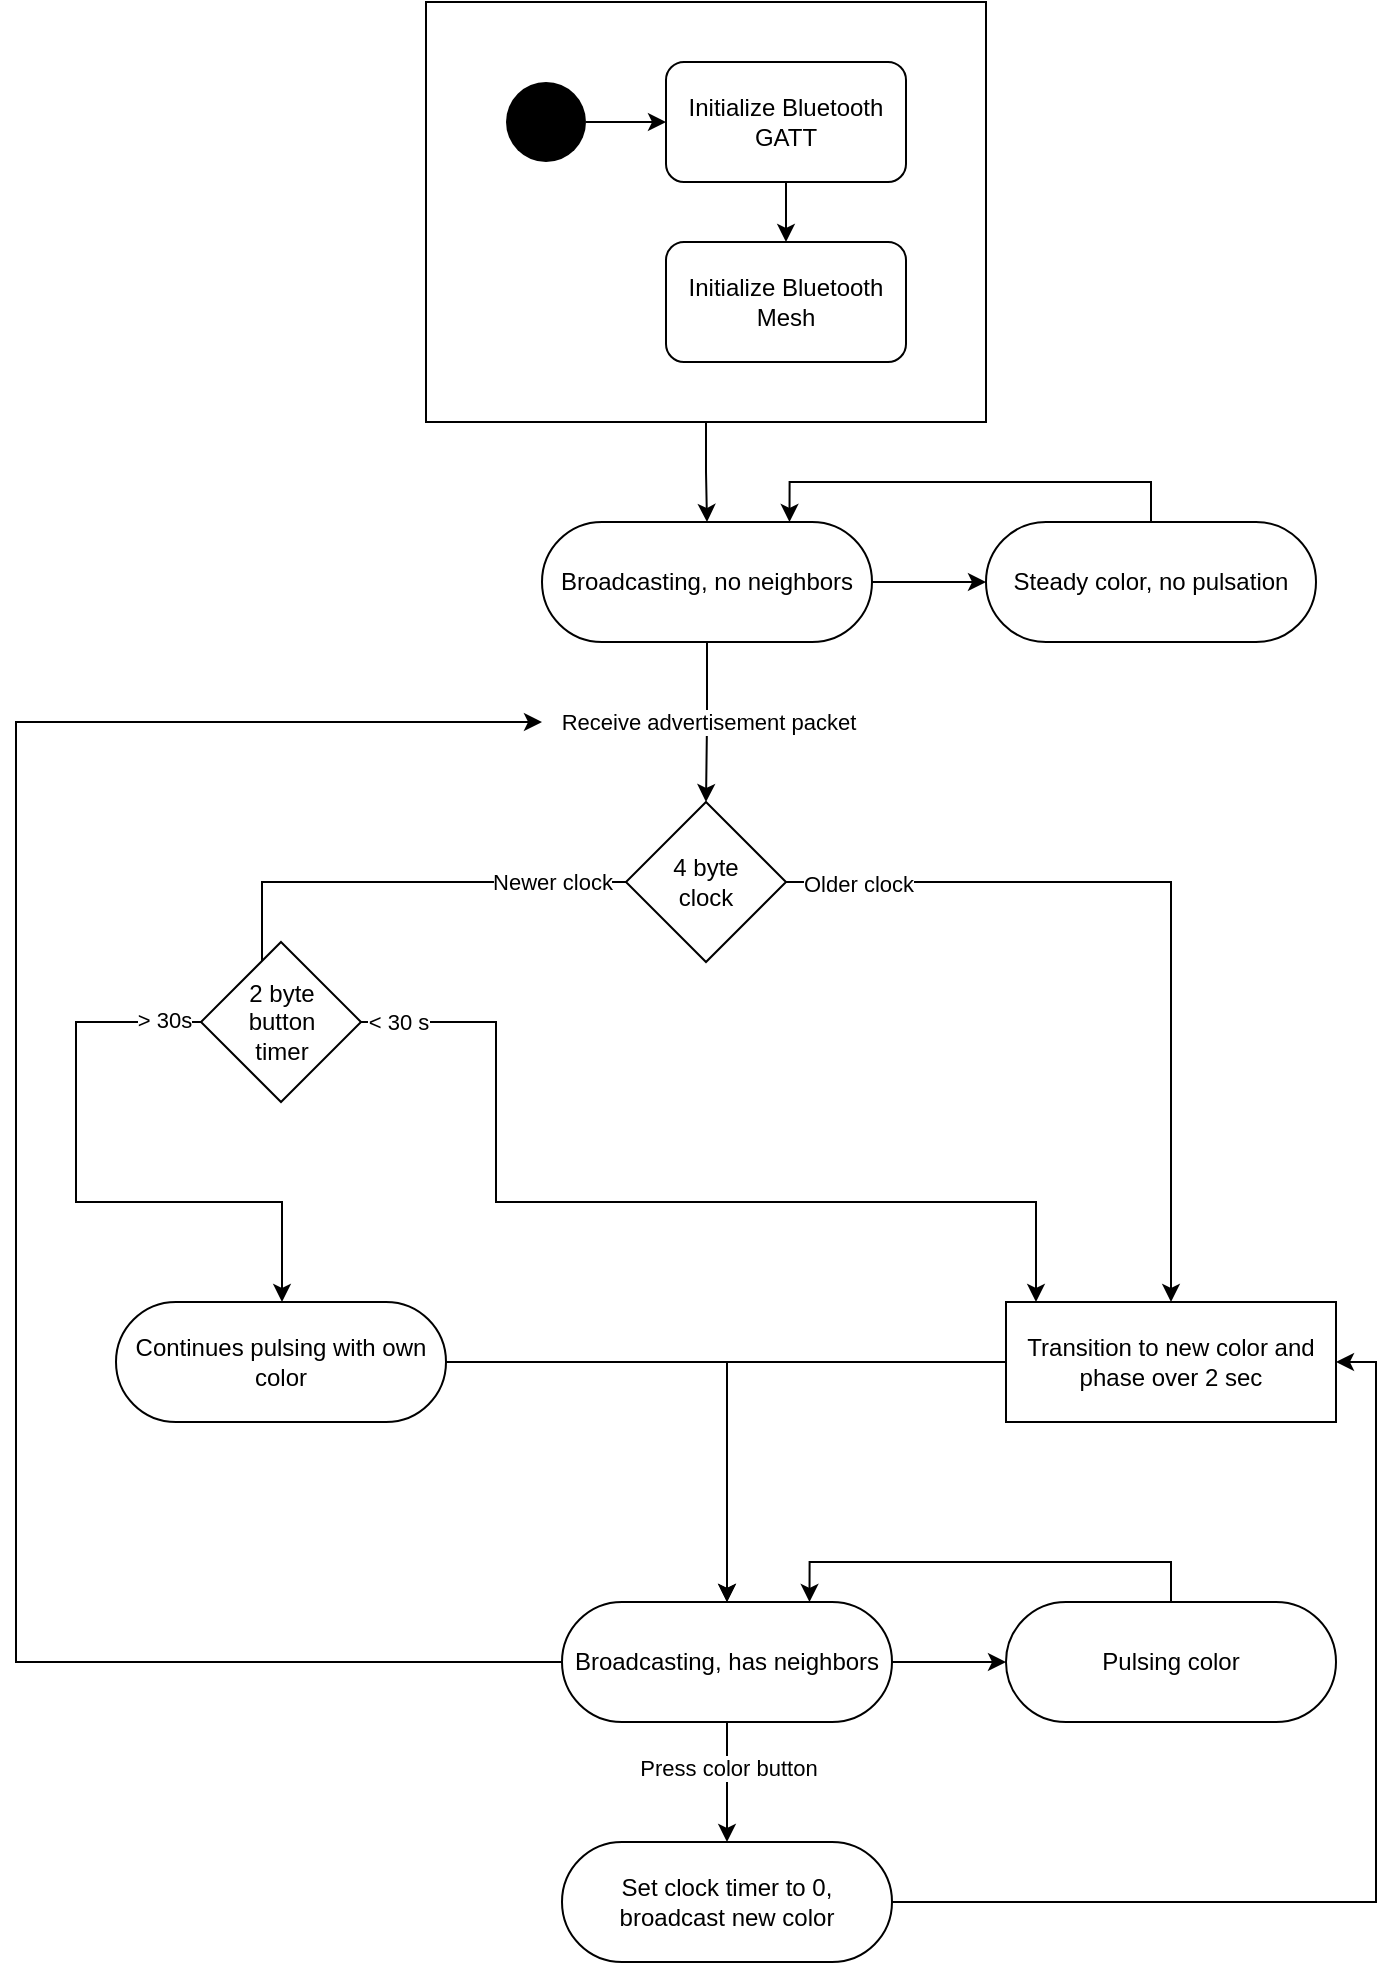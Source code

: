 <mxfile version="14.7.10" type="device"><diagram id="XqHEbl6Lke_oaZI0eSxx" name="Page-1"><mxGraphModel dx="1248" dy="1027" grid="1" gridSize="10" guides="1" tooltips="1" connect="1" arrows="1" fold="1" page="1" pageScale="1" pageWidth="850" pageHeight="1100" math="0" shadow="0"><root><mxCell id="0"/><mxCell id="1" parent="0"/><mxCell id="BeK0pdrklUG_2loCE2hh-11" style="edgeStyle=orthogonalEdgeStyle;rounded=0;orthogonalLoop=1;jettySize=auto;html=1;" parent="1" source="BeK0pdrklUG_2loCE2hh-9" target="BeK0pdrklUG_2loCE2hh-10" edge="1"><mxGeometry relative="1" as="geometry"/></mxCell><mxCell id="BeK0pdrklUG_2loCE2hh-9" value="" style="rounded=0;whiteSpace=wrap;html=1;fillColor=#FFFFFF;" parent="1" vertex="1"><mxGeometry x="285" y="20" width="280" height="210" as="geometry"/></mxCell><mxCell id="BeK0pdrklUG_2loCE2hh-4" style="edgeStyle=orthogonalEdgeStyle;rounded=0;orthogonalLoop=1;jettySize=auto;html=1;" parent="1" source="BeK0pdrklUG_2loCE2hh-1" target="BeK0pdrklUG_2loCE2hh-3" edge="1"><mxGeometry relative="1" as="geometry"/></mxCell><mxCell id="BeK0pdrklUG_2loCE2hh-1" value="" style="ellipse;whiteSpace=wrap;html=1;aspect=fixed;strokeColor=none;fillColor=#000000;" parent="1" vertex="1"><mxGeometry x="325" y="60" width="40" height="40" as="geometry"/></mxCell><mxCell id="BeK0pdrklUG_2loCE2hh-6" style="edgeStyle=orthogonalEdgeStyle;rounded=0;orthogonalLoop=1;jettySize=auto;html=1;" parent="1" source="BeK0pdrklUG_2loCE2hh-3" target="BeK0pdrklUG_2loCE2hh-5" edge="1"><mxGeometry relative="1" as="geometry"/></mxCell><mxCell id="BeK0pdrklUG_2loCE2hh-3" value="Initialize Bluetooth GATT" style="rounded=1;whiteSpace=wrap;html=1;fillColor=#FFFFFF;" parent="1" vertex="1"><mxGeometry x="405" y="50" width="120" height="60" as="geometry"/></mxCell><mxCell id="BeK0pdrklUG_2loCE2hh-5" value="Initialize Bluetooth Mesh" style="rounded=1;whiteSpace=wrap;html=1;fillColor=#FFFFFF;" parent="1" vertex="1"><mxGeometry x="405" y="140" width="120" height="60" as="geometry"/></mxCell><mxCell id="BeK0pdrklUG_2loCE2hh-20" style="edgeStyle=orthogonalEdgeStyle;rounded=0;orthogonalLoop=1;jettySize=auto;html=1;" parent="1" source="BeK0pdrklUG_2loCE2hh-10" target="BeK0pdrklUG_2loCE2hh-16" edge="1"><mxGeometry relative="1" as="geometry"/></mxCell><mxCell id="BeK0pdrklUG_2loCE2hh-28" value="Receive advertisement packet" style="edgeLabel;html=1;align=center;verticalAlign=middle;resizable=0;points=[];" parent="BeK0pdrklUG_2loCE2hh-20" vertex="1" connectable="0"><mxGeometry x="-0.18" y="3" relative="1" as="geometry"><mxPoint x="-3" y="7" as="offset"/></mxGeometry></mxCell><mxCell id="BeK0pdrklUG_2loCE2hh-35" style="edgeStyle=orthogonalEdgeStyle;rounded=0;orthogonalLoop=1;jettySize=auto;html=1;" parent="1" source="BeK0pdrklUG_2loCE2hh-10" target="BeK0pdrklUG_2loCE2hh-34" edge="1"><mxGeometry relative="1" as="geometry"/></mxCell><mxCell id="BeK0pdrklUG_2loCE2hh-10" value="Broadcasting, no neighbors" style="rounded=1;whiteSpace=wrap;html=1;fillColor=#FFFFFF;arcSize=50;" parent="1" vertex="1"><mxGeometry x="343" y="280" width="165" height="60" as="geometry"/></mxCell><mxCell id="BeK0pdrklUG_2loCE2hh-22" style="edgeStyle=orthogonalEdgeStyle;rounded=0;orthogonalLoop=1;jettySize=auto;html=1;" parent="1" source="BeK0pdrklUG_2loCE2hh-16" target="BeK0pdrklUG_2loCE2hh-21" edge="1"><mxGeometry relative="1" as="geometry"><mxPoint x="657.5" y="490" as="targetPoint"/></mxGeometry></mxCell><mxCell id="BeK0pdrklUG_2loCE2hh-23" value="Older clock" style="edgeLabel;html=1;align=center;verticalAlign=middle;resizable=0;points=[];" parent="BeK0pdrklUG_2loCE2hh-22" vertex="1" connectable="0"><mxGeometry x="0.125" relative="1" as="geometry"><mxPoint x="-157" y="-33" as="offset"/></mxGeometry></mxCell><mxCell id="BeK0pdrklUG_2loCE2hh-25" style="edgeStyle=orthogonalEdgeStyle;rounded=0;orthogonalLoop=1;jettySize=auto;html=1;entryX=0.5;entryY=0;entryDx=0;entryDy=0;" parent="1" source="BeK0pdrklUG_2loCE2hh-16" target="M4lvr-b_dhshy62xOXFF-2" edge="1"><mxGeometry relative="1" as="geometry"><Array as="points"><mxPoint x="203" y="460"/><mxPoint x="203" y="530"/></Array></mxGeometry></mxCell><mxCell id="M4lvr-b_dhshy62xOXFF-6" value="Newer clock" style="edgeLabel;html=1;align=center;verticalAlign=middle;resizable=0;points=[];" vertex="1" connectable="0" parent="BeK0pdrklUG_2loCE2hh-25"><mxGeometry x="-0.838" y="3" relative="1" as="geometry"><mxPoint x="-13" y="-3" as="offset"/></mxGeometry></mxCell><mxCell id="BeK0pdrklUG_2loCE2hh-16" value="4 byte &lt;br&gt;clock" style="rhombus;whiteSpace=wrap;html=1;fillColor=#FFFFFF;" parent="1" vertex="1"><mxGeometry x="385" y="420" width="80" height="80" as="geometry"/></mxCell><mxCell id="BeK0pdrklUG_2loCE2hh-31" style="edgeStyle=orthogonalEdgeStyle;rounded=0;orthogonalLoop=1;jettySize=auto;html=1;" parent="1" source="BeK0pdrklUG_2loCE2hh-21" target="BeK0pdrklUG_2loCE2hh-30" edge="1"><mxGeometry relative="1" as="geometry"/></mxCell><mxCell id="BeK0pdrklUG_2loCE2hh-21" value="Transition to new color and phase over 2 sec" style="rounded=0;whiteSpace=wrap;html=1;fillColor=#FFFFFF;" parent="1" vertex="1"><mxGeometry x="575" y="670" width="165" height="60" as="geometry"/></mxCell><mxCell id="BeK0pdrklUG_2loCE2hh-32" style="edgeStyle=orthogonalEdgeStyle;rounded=0;orthogonalLoop=1;jettySize=auto;html=1;" parent="1" source="BeK0pdrklUG_2loCE2hh-24" target="BeK0pdrklUG_2loCE2hh-30" edge="1"><mxGeometry relative="1" as="geometry"/></mxCell><mxCell id="BeK0pdrklUG_2loCE2hh-24" value="Continues pulsing with own color" style="rounded=1;whiteSpace=wrap;html=1;fillColor=#FFFFFF;arcSize=50;" parent="1" vertex="1"><mxGeometry x="130" y="670" width="165" height="60" as="geometry"/></mxCell><mxCell id="BeK0pdrklUG_2loCE2hh-33" style="edgeStyle=orthogonalEdgeStyle;rounded=0;orthogonalLoop=1;jettySize=auto;html=1;exitX=0;exitY=0.5;exitDx=0;exitDy=0;" parent="1" source="BeK0pdrklUG_2loCE2hh-30" edge="1"><mxGeometry relative="1" as="geometry"><mxPoint x="343" y="380" as="targetPoint"/><Array as="points"><mxPoint x="80" y="850"/><mxPoint x="80" y="380"/></Array></mxGeometry></mxCell><mxCell id="BeK0pdrklUG_2loCE2hh-38" style="edgeStyle=orthogonalEdgeStyle;rounded=0;orthogonalLoop=1;jettySize=auto;html=1;" parent="1" source="BeK0pdrklUG_2loCE2hh-30" target="BeK0pdrklUG_2loCE2hh-37" edge="1"><mxGeometry relative="1" as="geometry"/></mxCell><mxCell id="M4lvr-b_dhshy62xOXFF-12" style="edgeStyle=orthogonalEdgeStyle;rounded=0;orthogonalLoop=1;jettySize=auto;html=1;exitX=0.5;exitY=1;exitDx=0;exitDy=0;" edge="1" parent="1" source="BeK0pdrklUG_2loCE2hh-30" target="M4lvr-b_dhshy62xOXFF-15"><mxGeometry relative="1" as="geometry"><mxPoint x="436" y="960" as="targetPoint"/></mxGeometry></mxCell><mxCell id="M4lvr-b_dhshy62xOXFF-13" value="Press color button" style="edgeLabel;html=1;align=center;verticalAlign=middle;resizable=0;points=[];" vertex="1" connectable="0" parent="M4lvr-b_dhshy62xOXFF-12"><mxGeometry x="-0.312" y="2" relative="1" as="geometry"><mxPoint x="-2" y="2" as="offset"/></mxGeometry></mxCell><mxCell id="BeK0pdrklUG_2loCE2hh-30" value="Broadcasting, has neighbors" style="rounded=1;whiteSpace=wrap;html=1;fillColor=#FFFFFF;arcSize=50;" parent="1" vertex="1"><mxGeometry x="353" y="820" width="165" height="60" as="geometry"/></mxCell><mxCell id="BeK0pdrklUG_2loCE2hh-36" style="edgeStyle=orthogonalEdgeStyle;rounded=0;orthogonalLoop=1;jettySize=auto;html=1;entryX=0.75;entryY=0;entryDx=0;entryDy=0;exitX=0.5;exitY=0;exitDx=0;exitDy=0;" parent="1" source="BeK0pdrklUG_2loCE2hh-34" target="BeK0pdrklUG_2loCE2hh-10" edge="1"><mxGeometry relative="1" as="geometry"><Array as="points"><mxPoint x="648" y="260"/><mxPoint x="467" y="260"/></Array></mxGeometry></mxCell><mxCell id="BeK0pdrklUG_2loCE2hh-34" value="Steady color, no pulsation" style="rounded=1;whiteSpace=wrap;html=1;fillColor=#FFFFFF;glass=0;arcSize=50;" parent="1" vertex="1"><mxGeometry x="565" y="280" width="165" height="60" as="geometry"/></mxCell><mxCell id="BeK0pdrklUG_2loCE2hh-39" style="edgeStyle=orthogonalEdgeStyle;rounded=0;orthogonalLoop=1;jettySize=auto;html=1;entryX=0.75;entryY=0;entryDx=0;entryDy=0;" parent="1" source="BeK0pdrklUG_2loCE2hh-37" target="BeK0pdrklUG_2loCE2hh-30" edge="1"><mxGeometry relative="1" as="geometry"><Array as="points"><mxPoint x="658" y="800"/><mxPoint x="477" y="800"/></Array></mxGeometry></mxCell><mxCell id="BeK0pdrklUG_2loCE2hh-37" value="Pulsing color" style="rounded=1;whiteSpace=wrap;html=1;fillColor=#FFFFFF;arcSize=50;" parent="1" vertex="1"><mxGeometry x="575" y="820" width="165" height="60" as="geometry"/></mxCell><mxCell id="M4lvr-b_dhshy62xOXFF-4" style="edgeStyle=orthogonalEdgeStyle;rounded=0;orthogonalLoop=1;jettySize=auto;html=1;exitX=0;exitY=0.5;exitDx=0;exitDy=0;" edge="1" parent="1" source="M4lvr-b_dhshy62xOXFF-2" target="BeK0pdrklUG_2loCE2hh-24"><mxGeometry relative="1" as="geometry"><Array as="points"><mxPoint x="110" y="530"/><mxPoint x="110" y="620"/><mxPoint x="213" y="620"/></Array></mxGeometry></mxCell><mxCell id="M4lvr-b_dhshy62xOXFF-5" value="&amp;gt; 30s" style="edgeLabel;html=1;align=center;verticalAlign=middle;resizable=0;points=[];" vertex="1" connectable="0" parent="M4lvr-b_dhshy62xOXFF-4"><mxGeometry x="-0.879" y="-1" relative="1" as="geometry"><mxPoint as="offset"/></mxGeometry></mxCell><mxCell id="M4lvr-b_dhshy62xOXFF-9" style="edgeStyle=orthogonalEdgeStyle;rounded=0;orthogonalLoop=1;jettySize=auto;html=1;exitX=1;exitY=0.5;exitDx=0;exitDy=0;" edge="1" parent="1" source="M4lvr-b_dhshy62xOXFF-2" target="BeK0pdrklUG_2loCE2hh-21"><mxGeometry relative="1" as="geometry"><Array as="points"><mxPoint x="320" y="530"/><mxPoint x="320" y="620"/><mxPoint x="590" y="620"/></Array></mxGeometry></mxCell><mxCell id="M4lvr-b_dhshy62xOXFF-10" value="&amp;lt; 30 s" style="edgeLabel;html=1;align=center;verticalAlign=middle;resizable=0;points=[];" vertex="1" connectable="0" parent="M4lvr-b_dhshy62xOXFF-9"><mxGeometry x="-0.727" y="1" relative="1" as="geometry"><mxPoint x="-47" y="1" as="offset"/></mxGeometry></mxCell><mxCell id="M4lvr-b_dhshy62xOXFF-2" value="2 byte&lt;br&gt;button &lt;br&gt;timer" style="rhombus;whiteSpace=wrap;html=1;fillColor=#FFFFFF;" vertex="1" parent="1"><mxGeometry x="172.5" y="490" width="80" height="80" as="geometry"/></mxCell><mxCell id="M4lvr-b_dhshy62xOXFF-18" style="edgeStyle=orthogonalEdgeStyle;rounded=0;orthogonalLoop=1;jettySize=auto;html=1;entryX=1;entryY=0.5;entryDx=0;entryDy=0;" edge="1" parent="1" source="M4lvr-b_dhshy62xOXFF-15" target="BeK0pdrklUG_2loCE2hh-21"><mxGeometry relative="1" as="geometry"/></mxCell><mxCell id="M4lvr-b_dhshy62xOXFF-15" value="Set clock timer to 0, &lt;br&gt;broadcast new color" style="rounded=1;whiteSpace=wrap;html=1;fillColor=#FFFFFF;arcSize=50;" vertex="1" parent="1"><mxGeometry x="353" y="940" width="165" height="60" as="geometry"/></mxCell></root></mxGraphModel></diagram></mxfile>